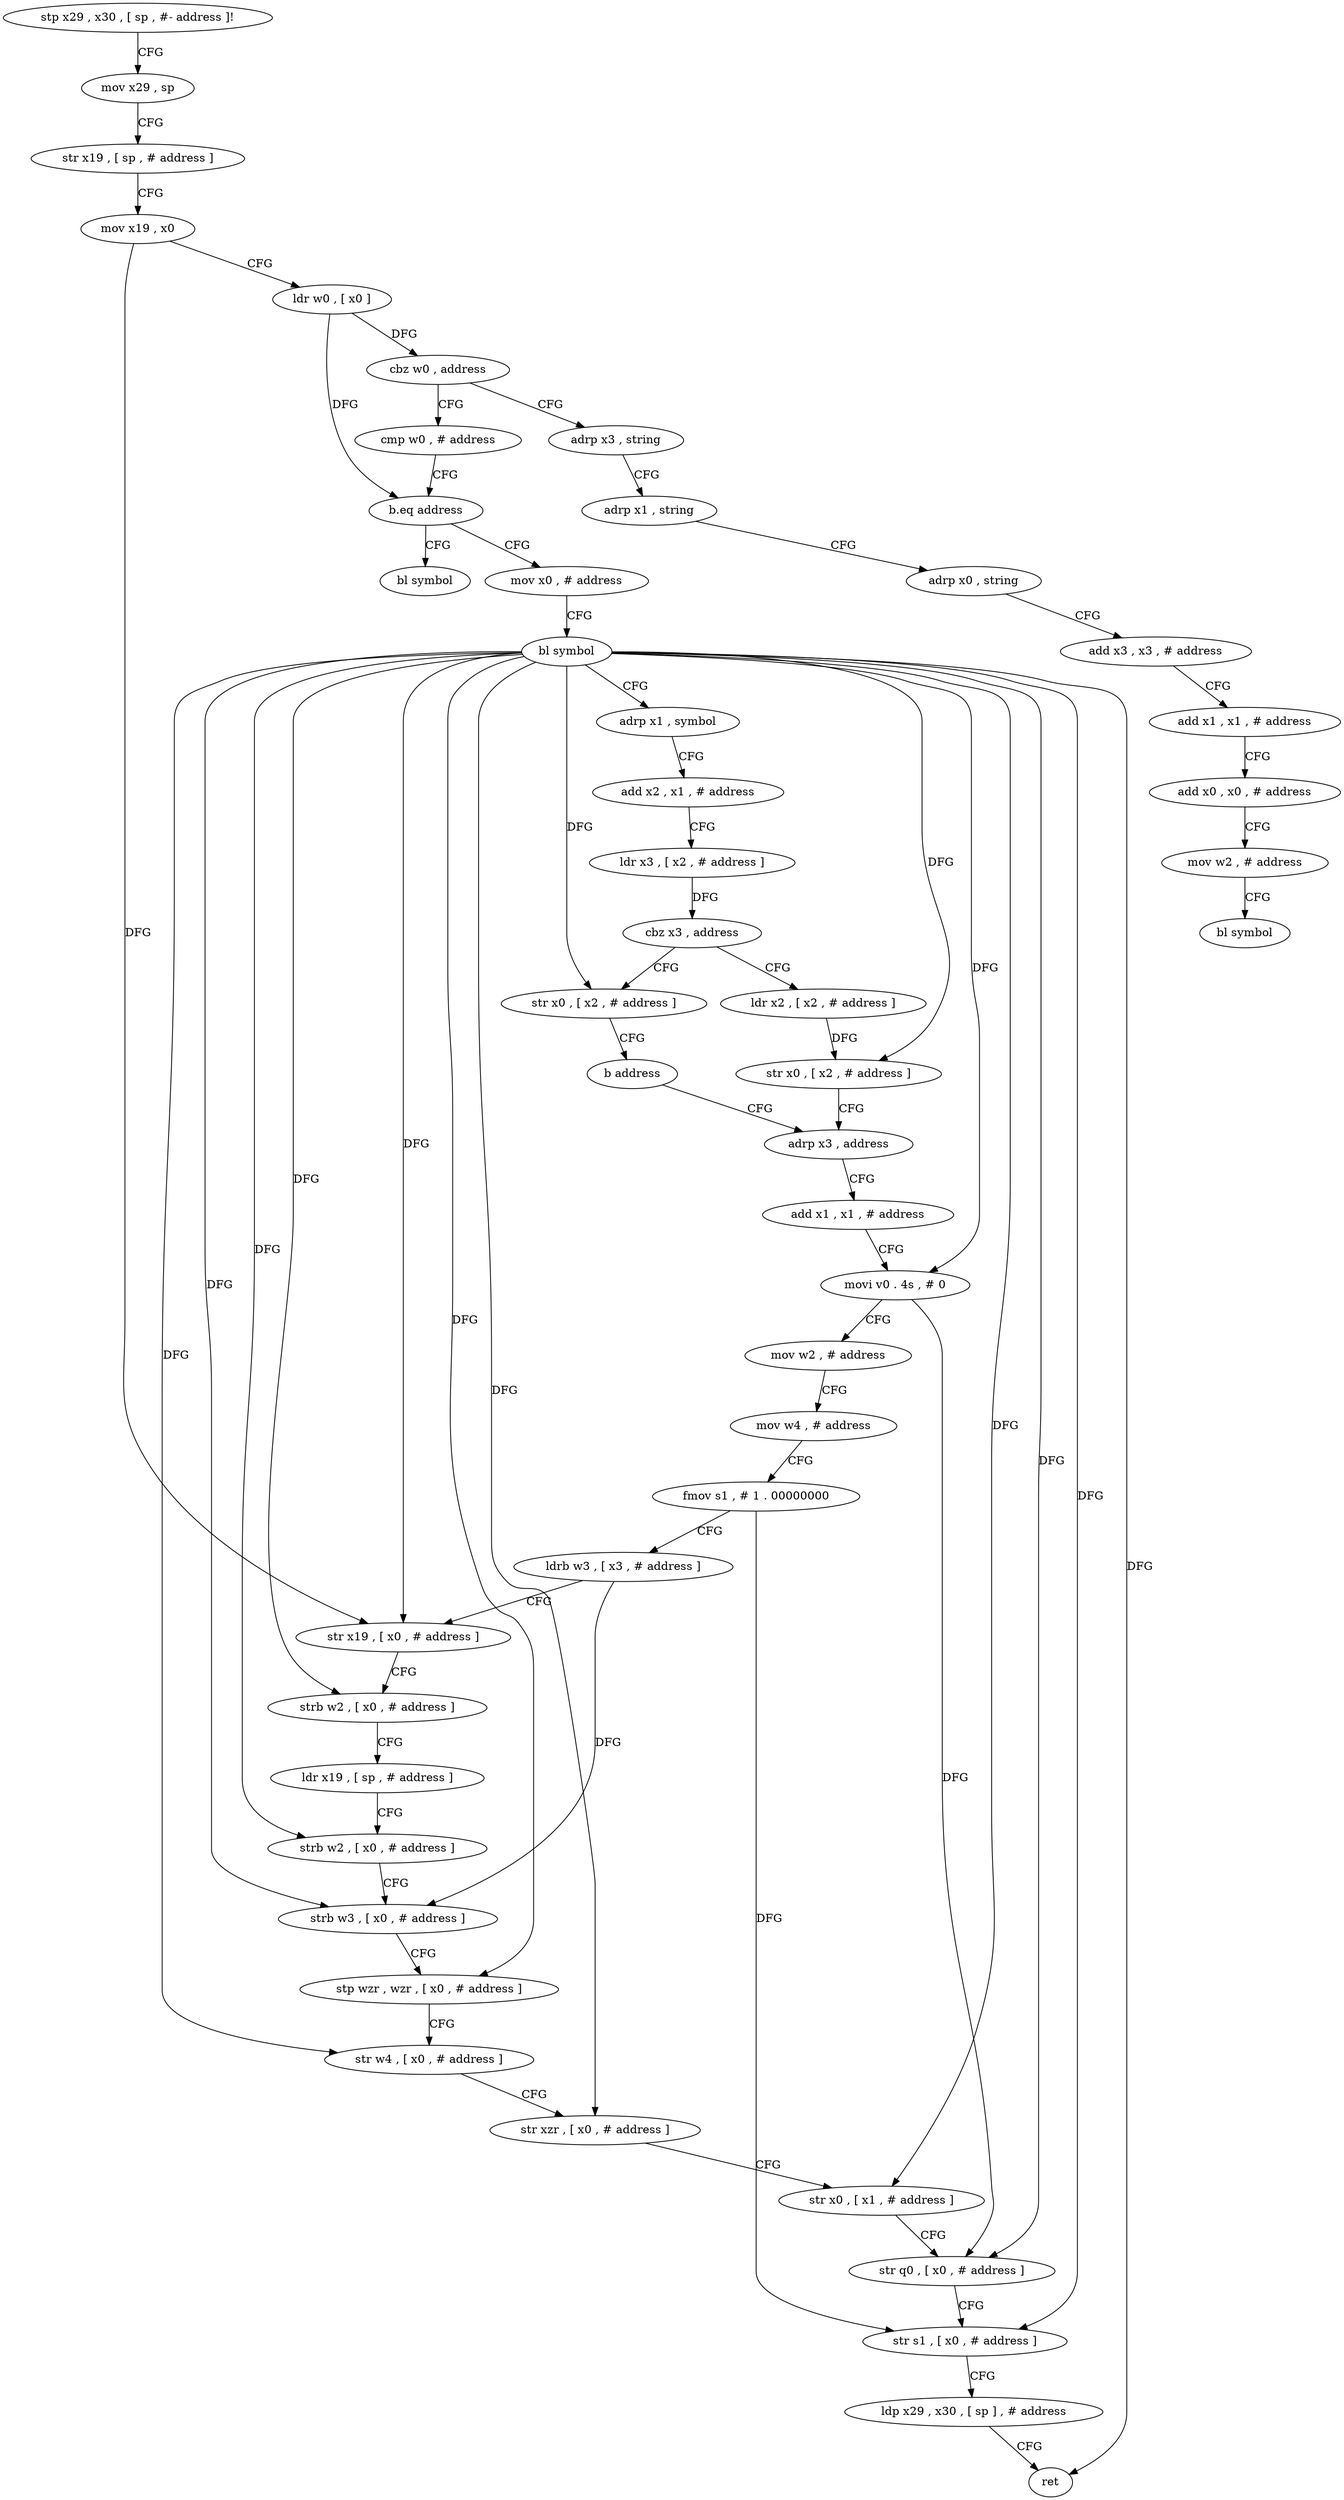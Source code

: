 digraph "func" {
"4230952" [label = "stp x29 , x30 , [ sp , #- address ]!" ]
"4230956" [label = "mov x29 , sp" ]
"4230960" [label = "str x19 , [ sp , # address ]" ]
"4230964" [label = "mov x19 , x0" ]
"4230968" [label = "ldr w0 , [ x0 ]" ]
"4230972" [label = "cbz w0 , address" ]
"4231104" [label = "adrp x3 , string" ]
"4230976" [label = "cmp w0 , # address" ]
"4231108" [label = "adrp x1 , string" ]
"4231112" [label = "adrp x0 , string" ]
"4231116" [label = "add x3 , x3 , # address" ]
"4231120" [label = "add x1 , x1 , # address" ]
"4231124" [label = "add x0 , x0 , # address" ]
"4231128" [label = "mov w2 , # address" ]
"4231132" [label = "bl symbol" ]
"4230980" [label = "b.eq address" ]
"4231136" [label = "bl symbol" ]
"4230984" [label = "mov x0 , # address" ]
"4230988" [label = "bl symbol" ]
"4230992" [label = "adrp x1 , symbol" ]
"4230996" [label = "add x2 , x1 , # address" ]
"4231000" [label = "ldr x3 , [ x2 , # address ]" ]
"4231004" [label = "cbz x3 , address" ]
"4231096" [label = "str x0 , [ x2 , # address ]" ]
"4231008" [label = "ldr x2 , [ x2 , # address ]" ]
"4231100" [label = "b address" ]
"4231016" [label = "adrp x3 , address" ]
"4231012" [label = "str x0 , [ x2 , # address ]" ]
"4231020" [label = "add x1 , x1 , # address" ]
"4231024" [label = "movi v0 . 4s , # 0" ]
"4231028" [label = "mov w2 , # address" ]
"4231032" [label = "mov w4 , # address" ]
"4231036" [label = "fmov s1 , # 1 . 00000000" ]
"4231040" [label = "ldrb w3 , [ x3 , # address ]" ]
"4231044" [label = "str x19 , [ x0 , # address ]" ]
"4231048" [label = "strb w2 , [ x0 , # address ]" ]
"4231052" [label = "ldr x19 , [ sp , # address ]" ]
"4231056" [label = "strb w2 , [ x0 , # address ]" ]
"4231060" [label = "strb w3 , [ x0 , # address ]" ]
"4231064" [label = "stp wzr , wzr , [ x0 , # address ]" ]
"4231068" [label = "str w4 , [ x0 , # address ]" ]
"4231072" [label = "str xzr , [ x0 , # address ]" ]
"4231076" [label = "str x0 , [ x1 , # address ]" ]
"4231080" [label = "str q0 , [ x0 , # address ]" ]
"4231084" [label = "str s1 , [ x0 , # address ]" ]
"4231088" [label = "ldp x29 , x30 , [ sp ] , # address" ]
"4231092" [label = "ret" ]
"4230952" -> "4230956" [ label = "CFG" ]
"4230956" -> "4230960" [ label = "CFG" ]
"4230960" -> "4230964" [ label = "CFG" ]
"4230964" -> "4230968" [ label = "CFG" ]
"4230964" -> "4231044" [ label = "DFG" ]
"4230968" -> "4230972" [ label = "DFG" ]
"4230968" -> "4230980" [ label = "DFG" ]
"4230972" -> "4231104" [ label = "CFG" ]
"4230972" -> "4230976" [ label = "CFG" ]
"4231104" -> "4231108" [ label = "CFG" ]
"4230976" -> "4230980" [ label = "CFG" ]
"4231108" -> "4231112" [ label = "CFG" ]
"4231112" -> "4231116" [ label = "CFG" ]
"4231116" -> "4231120" [ label = "CFG" ]
"4231120" -> "4231124" [ label = "CFG" ]
"4231124" -> "4231128" [ label = "CFG" ]
"4231128" -> "4231132" [ label = "CFG" ]
"4230980" -> "4231136" [ label = "CFG" ]
"4230980" -> "4230984" [ label = "CFG" ]
"4230984" -> "4230988" [ label = "CFG" ]
"4230988" -> "4230992" [ label = "CFG" ]
"4230988" -> "4231096" [ label = "DFG" ]
"4230988" -> "4231012" [ label = "DFG" ]
"4230988" -> "4231044" [ label = "DFG" ]
"4230988" -> "4231048" [ label = "DFG" ]
"4230988" -> "4231056" [ label = "DFG" ]
"4230988" -> "4231060" [ label = "DFG" ]
"4230988" -> "4231064" [ label = "DFG" ]
"4230988" -> "4231068" [ label = "DFG" ]
"4230988" -> "4231072" [ label = "DFG" ]
"4230988" -> "4231076" [ label = "DFG" ]
"4230988" -> "4231080" [ label = "DFG" ]
"4230988" -> "4231084" [ label = "DFG" ]
"4230988" -> "4231092" [ label = "DFG" ]
"4230988" -> "4231024" [ label = "DFG" ]
"4230992" -> "4230996" [ label = "CFG" ]
"4230996" -> "4231000" [ label = "CFG" ]
"4231000" -> "4231004" [ label = "DFG" ]
"4231004" -> "4231096" [ label = "CFG" ]
"4231004" -> "4231008" [ label = "CFG" ]
"4231096" -> "4231100" [ label = "CFG" ]
"4231008" -> "4231012" [ label = "DFG" ]
"4231100" -> "4231016" [ label = "CFG" ]
"4231016" -> "4231020" [ label = "CFG" ]
"4231012" -> "4231016" [ label = "CFG" ]
"4231020" -> "4231024" [ label = "CFG" ]
"4231024" -> "4231028" [ label = "CFG" ]
"4231024" -> "4231080" [ label = "DFG" ]
"4231028" -> "4231032" [ label = "CFG" ]
"4231032" -> "4231036" [ label = "CFG" ]
"4231036" -> "4231040" [ label = "CFG" ]
"4231036" -> "4231084" [ label = "DFG" ]
"4231040" -> "4231044" [ label = "CFG" ]
"4231040" -> "4231060" [ label = "DFG" ]
"4231044" -> "4231048" [ label = "CFG" ]
"4231048" -> "4231052" [ label = "CFG" ]
"4231052" -> "4231056" [ label = "CFG" ]
"4231056" -> "4231060" [ label = "CFG" ]
"4231060" -> "4231064" [ label = "CFG" ]
"4231064" -> "4231068" [ label = "CFG" ]
"4231068" -> "4231072" [ label = "CFG" ]
"4231072" -> "4231076" [ label = "CFG" ]
"4231076" -> "4231080" [ label = "CFG" ]
"4231080" -> "4231084" [ label = "CFG" ]
"4231084" -> "4231088" [ label = "CFG" ]
"4231088" -> "4231092" [ label = "CFG" ]
}
